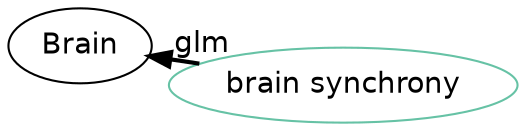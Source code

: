 digraph world {
        size="15,15";
        layout=neato
        graph [fontname = "helvetica"];
        node [fontname = "helvetica", colorscheme=set28];
        edge [fontname = "helvetica", colorscheme=set28];

	"Brain" [href="index.svg"];
	"brain synchrony" [href="https://scholar.google.com/scholar?hl=en&q=Brain-to-Brain%20Synchrony%20Tracks%20Real-World%20Dynamic%20Group%20Interactions%20in%20the%20Classroom" target="_blank" , color="1"];
	"brain synchrony" [href="https://scholar.google.com/scholar?hl=en&q=Brain-to-Brain%20Synchrony%20Tracks%20Real-World%20Dynamic%20Group%20Interactions%20in%20the%20Classroom" target="_blank" , color="1"];
	"brain synchrony" -> "Brain" [label="glm", labeltooltip=2, style="solid", penwidth=2];

 overlap=false 
 splines = true; 


}